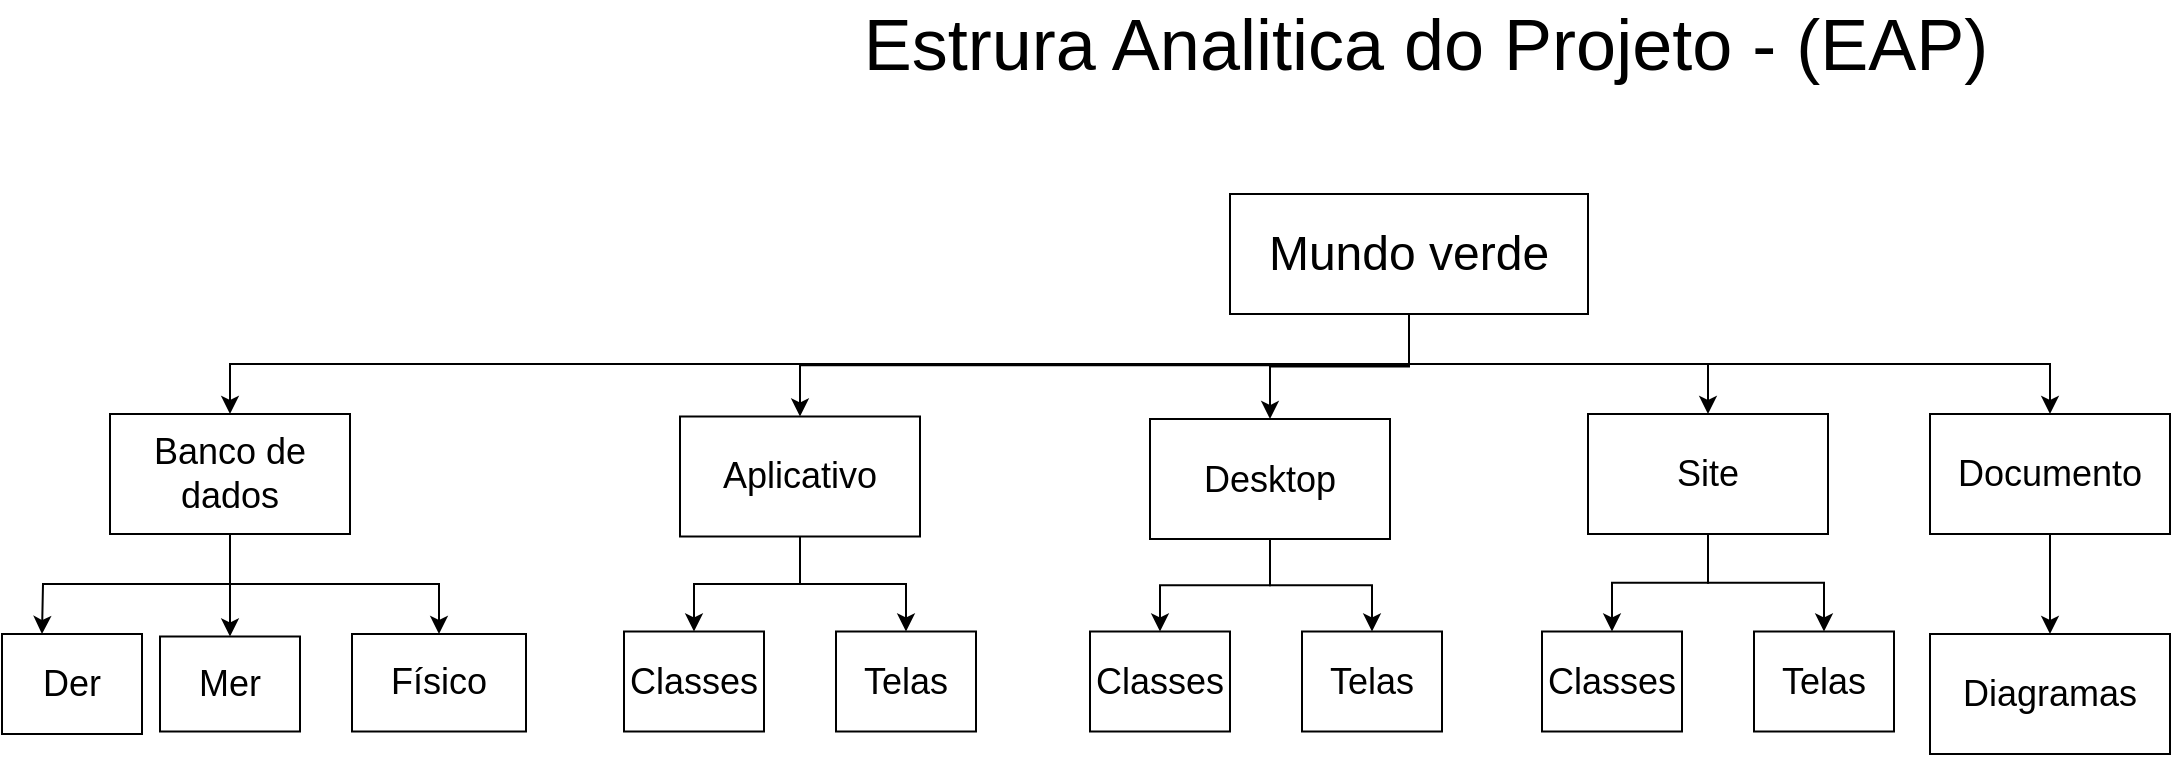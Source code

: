 <mxfile version="24.8.3">
  <diagram name="Página-1" id="abJAQa0zbJsf09PqhtKi">
    <mxGraphModel dx="1941" dy="600" grid="1" gridSize="10" guides="1" tooltips="1" connect="1" arrows="1" fold="1" page="1" pageScale="1" pageWidth="827" pageHeight="1169" math="0" shadow="0">
      <root>
        <mxCell id="0" />
        <mxCell id="1" parent="0" />
        <mxCell id="xKaJrzAjjyIe3hL2cJAd-5" style="edgeStyle=orthogonalEdgeStyle;rounded=0;orthogonalLoop=1;jettySize=auto;html=1;exitX=0.5;exitY=1;exitDx=0;exitDy=0;entryX=0.5;entryY=0;entryDx=0;entryDy=0;" parent="1" source="xKaJrzAjjyIe3hL2cJAd-1" target="xKaJrzAjjyIe3hL2cJAd-2" edge="1">
          <mxGeometry relative="1" as="geometry" />
        </mxCell>
        <mxCell id="xKaJrzAjjyIe3hL2cJAd-6" style="edgeStyle=orthogonalEdgeStyle;rounded=0;orthogonalLoop=1;jettySize=auto;html=1;exitX=0.5;exitY=1;exitDx=0;exitDy=0;entryX=0.5;entryY=0;entryDx=0;entryDy=0;" parent="1" source="xKaJrzAjjyIe3hL2cJAd-1" target="xKaJrzAjjyIe3hL2cJAd-3" edge="1">
          <mxGeometry relative="1" as="geometry" />
        </mxCell>
        <mxCell id="xKaJrzAjjyIe3hL2cJAd-7" style="edgeStyle=orthogonalEdgeStyle;rounded=0;orthogonalLoop=1;jettySize=auto;html=1;exitX=0.5;exitY=1;exitDx=0;exitDy=0;entryX=0.5;entryY=0;entryDx=0;entryDy=0;" parent="1" source="xKaJrzAjjyIe3hL2cJAd-1" target="xKaJrzAjjyIe3hL2cJAd-4" edge="1">
          <mxGeometry relative="1" as="geometry" />
        </mxCell>
        <mxCell id="xKaJrzAjjyIe3hL2cJAd-11" style="edgeStyle=orthogonalEdgeStyle;rounded=0;orthogonalLoop=1;jettySize=auto;html=1;exitX=0.5;exitY=1;exitDx=0;exitDy=0;" parent="1" source="xKaJrzAjjyIe3hL2cJAd-1" target="xKaJrzAjjyIe3hL2cJAd-10" edge="1">
          <mxGeometry relative="1" as="geometry" />
        </mxCell>
        <mxCell id="xKaJrzAjjyIe3hL2cJAd-15" style="edgeStyle=orthogonalEdgeStyle;rounded=0;orthogonalLoop=1;jettySize=auto;html=1;exitX=0.5;exitY=1;exitDx=0;exitDy=0;entryX=0.5;entryY=0;entryDx=0;entryDy=0;" parent="1" source="xKaJrzAjjyIe3hL2cJAd-1" target="xKaJrzAjjyIe3hL2cJAd-14" edge="1">
          <mxGeometry relative="1" as="geometry" />
        </mxCell>
        <mxCell id="xKaJrzAjjyIe3hL2cJAd-1" value="&lt;font style=&quot;font-size: 24px;&quot;&gt;Mundo verde&lt;/font&gt;" style="rounded=0;whiteSpace=wrap;html=1;" parent="1" vertex="1">
          <mxGeometry x="324" y="140" width="179" height="60" as="geometry" />
        </mxCell>
        <mxCell id="4_yljVjoFN_C8JLcjR28-9" style="edgeStyle=orthogonalEdgeStyle;rounded=0;orthogonalLoop=1;jettySize=auto;html=1;exitX=0.5;exitY=1;exitDx=0;exitDy=0;entryX=0.5;entryY=0;entryDx=0;entryDy=0;" edge="1" parent="1" source="xKaJrzAjjyIe3hL2cJAd-2" target="4_yljVjoFN_C8JLcjR28-7">
          <mxGeometry relative="1" as="geometry" />
        </mxCell>
        <mxCell id="4_yljVjoFN_C8JLcjR28-10" style="edgeStyle=orthogonalEdgeStyle;rounded=0;orthogonalLoop=1;jettySize=auto;html=1;exitX=0.5;exitY=1;exitDx=0;exitDy=0;entryX=0.5;entryY=0;entryDx=0;entryDy=0;" edge="1" parent="1" source="xKaJrzAjjyIe3hL2cJAd-2" target="4_yljVjoFN_C8JLcjR28-8">
          <mxGeometry relative="1" as="geometry" />
        </mxCell>
        <mxCell id="xKaJrzAjjyIe3hL2cJAd-2" value="&lt;font style=&quot;font-size: 18px;&quot;&gt;Aplicativo&lt;/font&gt;" style="rounded=0;whiteSpace=wrap;html=1;" parent="1" vertex="1">
          <mxGeometry x="49" y="251.25" width="120" height="60" as="geometry" />
        </mxCell>
        <mxCell id="4_yljVjoFN_C8JLcjR28-13" style="edgeStyle=orthogonalEdgeStyle;rounded=0;orthogonalLoop=1;jettySize=auto;html=1;exitX=0.5;exitY=1;exitDx=0;exitDy=0;" edge="1" parent="1" source="xKaJrzAjjyIe3hL2cJAd-3" target="4_yljVjoFN_C8JLcjR28-11">
          <mxGeometry relative="1" as="geometry" />
        </mxCell>
        <mxCell id="4_yljVjoFN_C8JLcjR28-14" style="edgeStyle=orthogonalEdgeStyle;rounded=0;orthogonalLoop=1;jettySize=auto;html=1;exitX=0.5;exitY=1;exitDx=0;exitDy=0;entryX=0.5;entryY=0;entryDx=0;entryDy=0;" edge="1" parent="1" source="xKaJrzAjjyIe3hL2cJAd-3" target="4_yljVjoFN_C8JLcjR28-12">
          <mxGeometry relative="1" as="geometry" />
        </mxCell>
        <mxCell id="xKaJrzAjjyIe3hL2cJAd-3" value="&lt;font style=&quot;font-size: 18px;&quot;&gt;Desktop&lt;/font&gt;" style="rounded=0;whiteSpace=wrap;html=1;" parent="1" vertex="1">
          <mxGeometry x="284" y="252.5" width="120" height="60" as="geometry" />
        </mxCell>
        <mxCell id="4_yljVjoFN_C8JLcjR28-17" style="edgeStyle=orthogonalEdgeStyle;rounded=0;orthogonalLoop=1;jettySize=auto;html=1;exitX=0.5;exitY=1;exitDx=0;exitDy=0;" edge="1" parent="1" source="xKaJrzAjjyIe3hL2cJAd-4" target="4_yljVjoFN_C8JLcjR28-15">
          <mxGeometry relative="1" as="geometry" />
        </mxCell>
        <mxCell id="4_yljVjoFN_C8JLcjR28-18" style="edgeStyle=orthogonalEdgeStyle;rounded=0;orthogonalLoop=1;jettySize=auto;html=1;exitX=0.5;exitY=1;exitDx=0;exitDy=0;entryX=0.5;entryY=0;entryDx=0;entryDy=0;" edge="1" parent="1" source="xKaJrzAjjyIe3hL2cJAd-4" target="4_yljVjoFN_C8JLcjR28-16">
          <mxGeometry relative="1" as="geometry" />
        </mxCell>
        <mxCell id="xKaJrzAjjyIe3hL2cJAd-4" value="&lt;span style=&quot;font-size: 18px;&quot;&gt;Site&lt;/span&gt;" style="rounded=0;whiteSpace=wrap;html=1;" parent="1" vertex="1">
          <mxGeometry x="503" y="250" width="120" height="60" as="geometry" />
        </mxCell>
        <mxCell id="xKaJrzAjjyIe3hL2cJAd-8" value="&lt;font style=&quot;font-size: 36px;&quot;&gt;Estrura Analitica do Projeto - (EAP)&lt;/font&gt;" style="text;html=1;align=center;verticalAlign=middle;whiteSpace=wrap;rounded=0;" parent="1" vertex="1">
          <mxGeometry x="137" y="50" width="570" height="30" as="geometry" />
        </mxCell>
        <mxCell id="xKaJrzAjjyIe3hL2cJAd-13" style="edgeStyle=orthogonalEdgeStyle;rounded=0;orthogonalLoop=1;jettySize=auto;html=1;exitX=0.5;exitY=1;exitDx=0;exitDy=0;" parent="1" source="xKaJrzAjjyIe3hL2cJAd-10" target="xKaJrzAjjyIe3hL2cJAd-12" edge="1">
          <mxGeometry relative="1" as="geometry" />
        </mxCell>
        <mxCell id="xKaJrzAjjyIe3hL2cJAd-10" value="&lt;span style=&quot;font-size: 18px;&quot;&gt;Documento&lt;/span&gt;" style="rounded=0;whiteSpace=wrap;html=1;" parent="1" vertex="1">
          <mxGeometry x="674" y="250" width="120" height="60" as="geometry" />
        </mxCell>
        <mxCell id="xKaJrzAjjyIe3hL2cJAd-12" value="&lt;span style=&quot;font-size: 18px;&quot;&gt;Diagramas&lt;/span&gt;" style="rounded=0;whiteSpace=wrap;html=1;" parent="1" vertex="1">
          <mxGeometry x="674" y="360" width="120" height="60" as="geometry" />
        </mxCell>
        <mxCell id="4_yljVjoFN_C8JLcjR28-4" style="edgeStyle=orthogonalEdgeStyle;rounded=0;orthogonalLoop=1;jettySize=auto;html=1;exitX=0.5;exitY=1;exitDx=0;exitDy=0;entryX=0.5;entryY=0;entryDx=0;entryDy=0;" edge="1" parent="1" source="xKaJrzAjjyIe3hL2cJAd-14">
          <mxGeometry relative="1" as="geometry">
            <mxPoint x="-270" y="360" as="targetPoint" />
          </mxGeometry>
        </mxCell>
        <mxCell id="4_yljVjoFN_C8JLcjR28-5" style="edgeStyle=orthogonalEdgeStyle;rounded=0;orthogonalLoop=1;jettySize=auto;html=1;exitX=0.5;exitY=1;exitDx=0;exitDy=0;entryX=0.5;entryY=0;entryDx=0;entryDy=0;" edge="1" parent="1" source="xKaJrzAjjyIe3hL2cJAd-14" target="4_yljVjoFN_C8JLcjR28-2">
          <mxGeometry relative="1" as="geometry" />
        </mxCell>
        <mxCell id="4_yljVjoFN_C8JLcjR28-6" style="edgeStyle=orthogonalEdgeStyle;rounded=0;orthogonalLoop=1;jettySize=auto;html=1;exitX=0.5;exitY=1;exitDx=0;exitDy=0;entryX=0.5;entryY=0;entryDx=0;entryDy=0;" edge="1" parent="1" source="xKaJrzAjjyIe3hL2cJAd-14" target="4_yljVjoFN_C8JLcjR28-3">
          <mxGeometry relative="1" as="geometry" />
        </mxCell>
        <mxCell id="xKaJrzAjjyIe3hL2cJAd-14" value="&lt;font style=&quot;font-size: 18px;&quot;&gt;Banco de dados&lt;/font&gt;" style="rounded=0;whiteSpace=wrap;html=1;" parent="1" vertex="1">
          <mxGeometry x="-236" y="250" width="120" height="60" as="geometry" />
        </mxCell>
        <mxCell id="4_yljVjoFN_C8JLcjR28-1" value="&lt;span style=&quot;font-size: 18px;&quot;&gt;Der&lt;/span&gt;" style="rounded=0;whiteSpace=wrap;html=1;" vertex="1" parent="1">
          <mxGeometry x="-290" y="360" width="70" height="50" as="geometry" />
        </mxCell>
        <mxCell id="4_yljVjoFN_C8JLcjR28-2" value="&lt;span style=&quot;font-size: 18px;&quot;&gt;Mer&lt;/span&gt;" style="rounded=0;whiteSpace=wrap;html=1;" vertex="1" parent="1">
          <mxGeometry x="-211" y="361.25" width="70" height="47.5" as="geometry" />
        </mxCell>
        <mxCell id="4_yljVjoFN_C8JLcjR28-3" value="&lt;span style=&quot;font-size: 18px;&quot;&gt;Físico&lt;/span&gt;" style="rounded=0;whiteSpace=wrap;html=1;" vertex="1" parent="1">
          <mxGeometry x="-115" y="360" width="87" height="48.75" as="geometry" />
        </mxCell>
        <mxCell id="4_yljVjoFN_C8JLcjR28-7" value="&lt;span style=&quot;font-size: 18px;&quot;&gt;Classes&lt;/span&gt;" style="rounded=0;whiteSpace=wrap;html=1;" vertex="1" parent="1">
          <mxGeometry x="21" y="358.75" width="70" height="50" as="geometry" />
        </mxCell>
        <mxCell id="4_yljVjoFN_C8JLcjR28-8" value="&lt;span style=&quot;font-size: 18px;&quot;&gt;Telas&lt;/span&gt;" style="rounded=0;whiteSpace=wrap;html=1;" vertex="1" parent="1">
          <mxGeometry x="127" y="358.75" width="70" height="50" as="geometry" />
        </mxCell>
        <mxCell id="4_yljVjoFN_C8JLcjR28-11" value="&lt;span style=&quot;font-size: 18px;&quot;&gt;Classes&lt;/span&gt;" style="rounded=0;whiteSpace=wrap;html=1;" vertex="1" parent="1">
          <mxGeometry x="254" y="358.75" width="70" height="50" as="geometry" />
        </mxCell>
        <mxCell id="4_yljVjoFN_C8JLcjR28-12" value="&lt;span style=&quot;font-size: 18px;&quot;&gt;Telas&lt;/span&gt;" style="rounded=0;whiteSpace=wrap;html=1;" vertex="1" parent="1">
          <mxGeometry x="360" y="358.75" width="70" height="50" as="geometry" />
        </mxCell>
        <mxCell id="4_yljVjoFN_C8JLcjR28-15" value="&lt;span style=&quot;font-size: 18px;&quot;&gt;Classes&lt;/span&gt;" style="rounded=0;whiteSpace=wrap;html=1;" vertex="1" parent="1">
          <mxGeometry x="480" y="358.75" width="70" height="50" as="geometry" />
        </mxCell>
        <mxCell id="4_yljVjoFN_C8JLcjR28-16" value="&lt;span style=&quot;font-size: 18px;&quot;&gt;Telas&lt;/span&gt;" style="rounded=0;whiteSpace=wrap;html=1;" vertex="1" parent="1">
          <mxGeometry x="586" y="358.75" width="70" height="50" as="geometry" />
        </mxCell>
      </root>
    </mxGraphModel>
  </diagram>
</mxfile>
